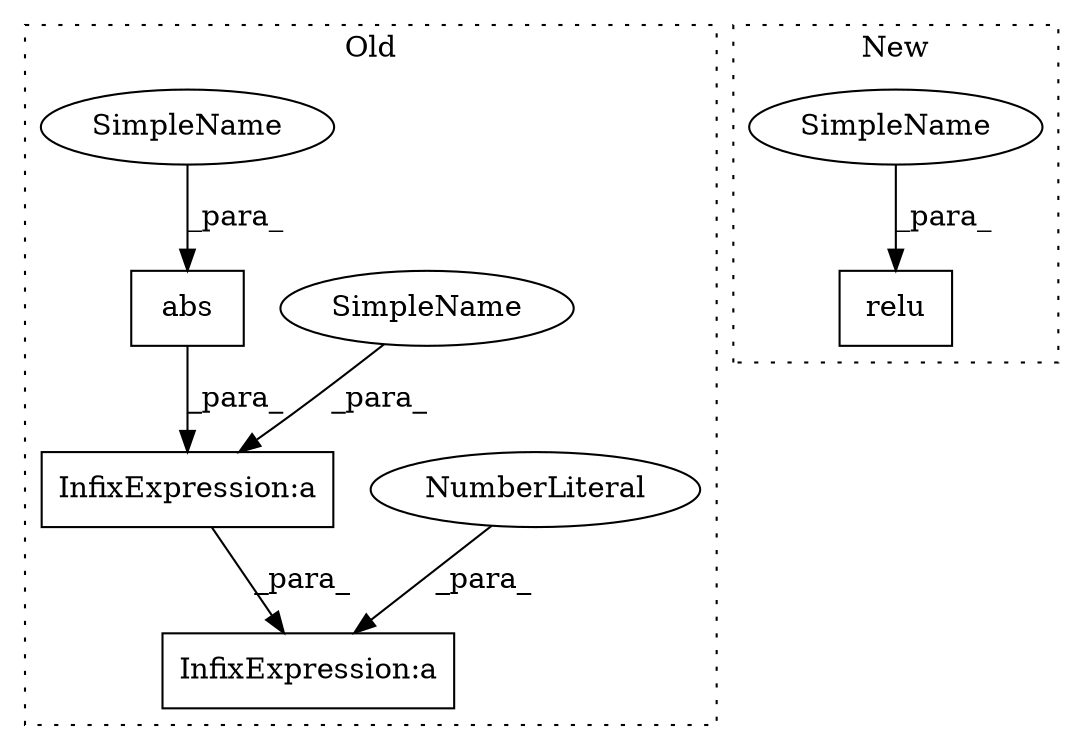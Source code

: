 digraph G {
subgraph cluster0 {
1 [label="abs" a="32" s="1199,1204" l="4,1" shape="box"];
3 [label="InfixExpression:a" a="27" s="1196" l="3" shape="box"];
4 [label="InfixExpression:a" a="27" s="1206" l="3" shape="box"];
5 [label="NumberLiteral" a="34" s="1209" l="3" shape="ellipse"];
6 [label="SimpleName" a="42" s="1195" l="1" shape="ellipse"];
7 [label="SimpleName" a="42" s="1203" l="1" shape="ellipse"];
label = "Old";
style="dotted";
}
subgraph cluster1 {
2 [label="relu" a="32" s="1189,1195" l="5,1" shape="box"];
8 [label="SimpleName" a="42" s="1194" l="1" shape="ellipse"];
label = "New";
style="dotted";
}
1 -> 3 [label="_para_"];
3 -> 4 [label="_para_"];
5 -> 4 [label="_para_"];
6 -> 3 [label="_para_"];
7 -> 1 [label="_para_"];
8 -> 2 [label="_para_"];
}